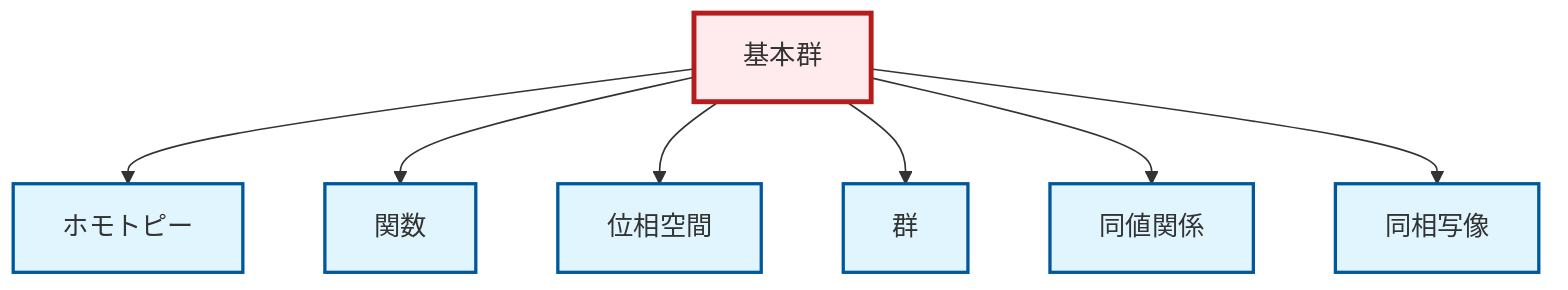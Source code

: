 graph TD
    classDef definition fill:#e1f5fe,stroke:#01579b,stroke-width:2px
    classDef theorem fill:#f3e5f5,stroke:#4a148c,stroke-width:2px
    classDef axiom fill:#fff3e0,stroke:#e65100,stroke-width:2px
    classDef example fill:#e8f5e9,stroke:#1b5e20,stroke-width:2px
    classDef current fill:#ffebee,stroke:#b71c1c,stroke-width:3px
    def-function["関数"]:::definition
    def-equivalence-relation["同値関係"]:::definition
    def-homeomorphism["同相写像"]:::definition
    def-group["群"]:::definition
    def-topological-space["位相空間"]:::definition
    def-homotopy["ホモトピー"]:::definition
    def-fundamental-group["基本群"]:::definition
    def-fundamental-group --> def-homotopy
    def-fundamental-group --> def-function
    def-fundamental-group --> def-topological-space
    def-fundamental-group --> def-group
    def-fundamental-group --> def-equivalence-relation
    def-fundamental-group --> def-homeomorphism
    class def-fundamental-group current